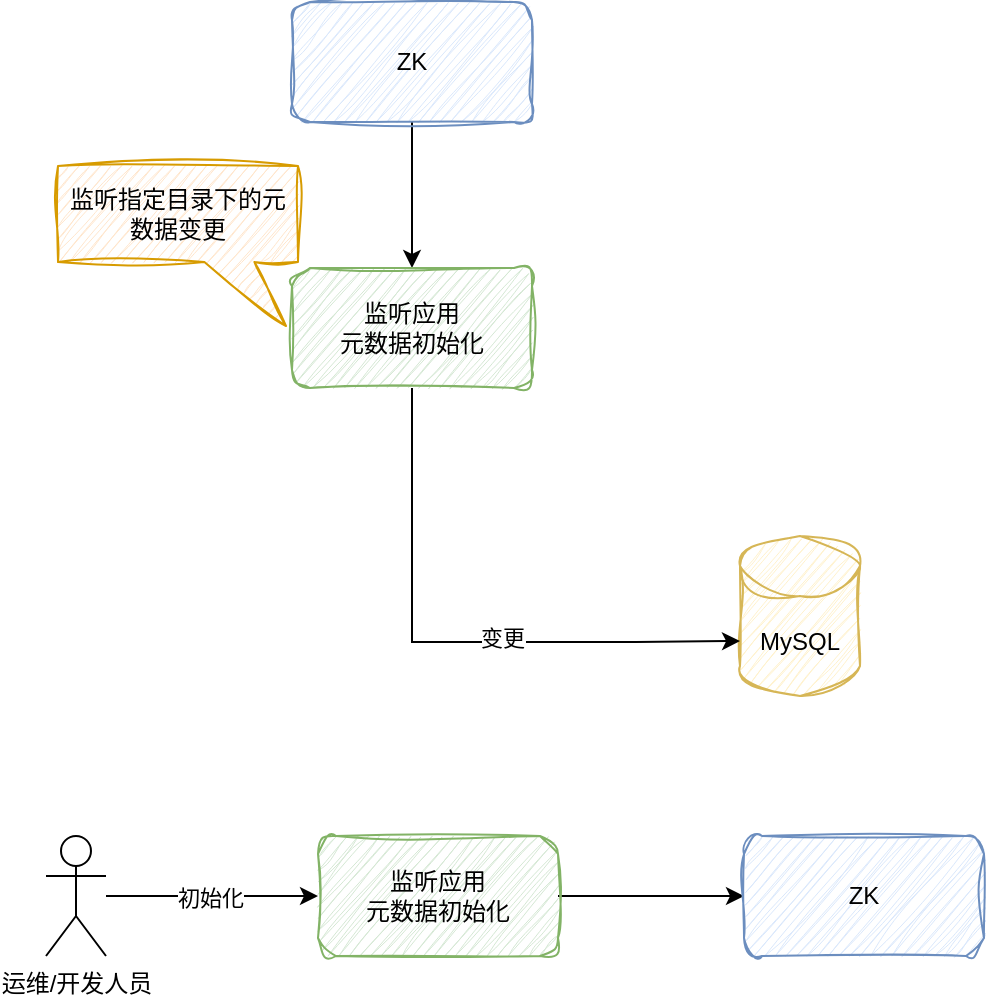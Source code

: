 <mxfile version="24.0.0" type="github">
  <diagram name="第 1 页" id="ee7YWYgeDnB8Q1HyjFBW">
    <mxGraphModel dx="823" dy="632" grid="0" gridSize="10" guides="1" tooltips="1" connect="1" arrows="1" fold="1" page="1" pageScale="1" pageWidth="827" pageHeight="1169" math="0" shadow="0">
      <root>
        <mxCell id="0" />
        <mxCell id="1" parent="0" />
        <mxCell id="BJCaZ7cayTKSOUwX5sGd-3" style="edgeStyle=orthogonalEdgeStyle;rounded=0;orthogonalLoop=1;jettySize=auto;html=1;exitX=0.5;exitY=1;exitDx=0;exitDy=0;" edge="1" parent="1" source="BJCaZ7cayTKSOUwX5sGd-1" target="BJCaZ7cayTKSOUwX5sGd-2">
          <mxGeometry relative="1" as="geometry" />
        </mxCell>
        <mxCell id="BJCaZ7cayTKSOUwX5sGd-1" value="ZK" style="rounded=1;whiteSpace=wrap;html=1;sketch=1;curveFitting=1;jiggle=2;shadow=0;textShadow=0;fillColor=#dae8fc;strokeColor=#6c8ebf;glass=0;" vertex="1" parent="1">
          <mxGeometry x="176" y="180" width="120" height="60" as="geometry" />
        </mxCell>
        <mxCell id="BJCaZ7cayTKSOUwX5sGd-2" value="监听应用&lt;div&gt;元数据初始化&lt;/div&gt;" style="rounded=1;whiteSpace=wrap;html=1;fillColor=#d5e8d4;strokeColor=#82b366;sketch=1;curveFitting=1;jiggle=2;" vertex="1" parent="1">
          <mxGeometry x="176" y="313" width="120" height="60" as="geometry" />
        </mxCell>
        <mxCell id="BJCaZ7cayTKSOUwX5sGd-5" value="MySQL" style="shape=cylinder3;whiteSpace=wrap;html=1;boundedLbl=1;backgroundOutline=1;size=15;fillColor=#fff2cc;strokeColor=#d6b656;shadow=0;textShadow=0;sketch=1;curveFitting=1;jiggle=2;" vertex="1" parent="1">
          <mxGeometry x="400" y="447" width="60" height="80" as="geometry" />
        </mxCell>
        <mxCell id="BJCaZ7cayTKSOUwX5sGd-6" style="edgeStyle=orthogonalEdgeStyle;rounded=0;orthogonalLoop=1;jettySize=auto;html=1;entryX=0;entryY=0;entryDx=0;entryDy=52.5;entryPerimeter=0;" edge="1" parent="1" source="BJCaZ7cayTKSOUwX5sGd-2" target="BJCaZ7cayTKSOUwX5sGd-5">
          <mxGeometry relative="1" as="geometry">
            <Array as="points">
              <mxPoint x="236" y="500" />
              <mxPoint x="348" y="500" />
            </Array>
          </mxGeometry>
        </mxCell>
        <mxCell id="BJCaZ7cayTKSOUwX5sGd-12" value="变更" style="edgeLabel;html=1;align=center;verticalAlign=middle;resizable=0;points=[];" vertex="1" connectable="0" parent="BJCaZ7cayTKSOUwX5sGd-6">
          <mxGeometry x="0.179" y="2" relative="1" as="geometry">
            <mxPoint as="offset" />
          </mxGeometry>
        </mxCell>
        <mxCell id="BJCaZ7cayTKSOUwX5sGd-9" value="监听指定目录下的元数据变更" style="shape=callout;whiteSpace=wrap;html=1;perimeter=calloutPerimeter;sketch=1;curveFitting=1;jiggle=2;fillColor=#ffe6cc;strokeColor=#d79b00;rotation=0;base=25;size=32;position=0.61;position2=0.95;" vertex="1" parent="1">
          <mxGeometry x="59" y="262" width="120" height="80" as="geometry" />
        </mxCell>
        <mxCell id="BJCaZ7cayTKSOUwX5sGd-14" style="edgeStyle=orthogonalEdgeStyle;rounded=0;orthogonalLoop=1;jettySize=auto;html=1;entryX=0;entryY=0.5;entryDx=0;entryDy=0;" edge="1" parent="1" source="BJCaZ7cayTKSOUwX5sGd-10" target="BJCaZ7cayTKSOUwX5sGd-13">
          <mxGeometry relative="1" as="geometry" />
        </mxCell>
        <mxCell id="BJCaZ7cayTKSOUwX5sGd-15" value="初始化" style="edgeLabel;html=1;align=center;verticalAlign=middle;resizable=0;points=[];" vertex="1" connectable="0" parent="BJCaZ7cayTKSOUwX5sGd-14">
          <mxGeometry x="-0.028" y="-1" relative="1" as="geometry">
            <mxPoint as="offset" />
          </mxGeometry>
        </mxCell>
        <mxCell id="BJCaZ7cayTKSOUwX5sGd-10" value="运维/开发人员" style="shape=umlActor;verticalLabelPosition=bottom;verticalAlign=top;html=1;outlineConnect=0;" vertex="1" parent="1">
          <mxGeometry x="53" y="597" width="30" height="60" as="geometry" />
        </mxCell>
        <mxCell id="BJCaZ7cayTKSOUwX5sGd-16" style="edgeStyle=orthogonalEdgeStyle;rounded=0;orthogonalLoop=1;jettySize=auto;html=1;entryX=0;entryY=0.5;entryDx=0;entryDy=0;" edge="1" parent="1" source="BJCaZ7cayTKSOUwX5sGd-13" target="BJCaZ7cayTKSOUwX5sGd-17">
          <mxGeometry relative="1" as="geometry">
            <mxPoint x="390.456" y="627" as="targetPoint" />
          </mxGeometry>
        </mxCell>
        <mxCell id="BJCaZ7cayTKSOUwX5sGd-13" value="监听应用&lt;div&gt;元数据初始化&lt;/div&gt;" style="rounded=1;whiteSpace=wrap;html=1;fillColor=#d5e8d4;strokeColor=#82b366;sketch=1;curveFitting=1;jiggle=2;" vertex="1" parent="1">
          <mxGeometry x="189" y="597" width="120" height="60" as="geometry" />
        </mxCell>
        <mxCell id="BJCaZ7cayTKSOUwX5sGd-17" value="ZK" style="rounded=1;whiteSpace=wrap;html=1;sketch=1;curveFitting=1;jiggle=2;shadow=0;textShadow=0;fillColor=#dae8fc;strokeColor=#6c8ebf;glass=0;" vertex="1" parent="1">
          <mxGeometry x="402" y="597" width="120" height="60" as="geometry" />
        </mxCell>
      </root>
    </mxGraphModel>
  </diagram>
</mxfile>
